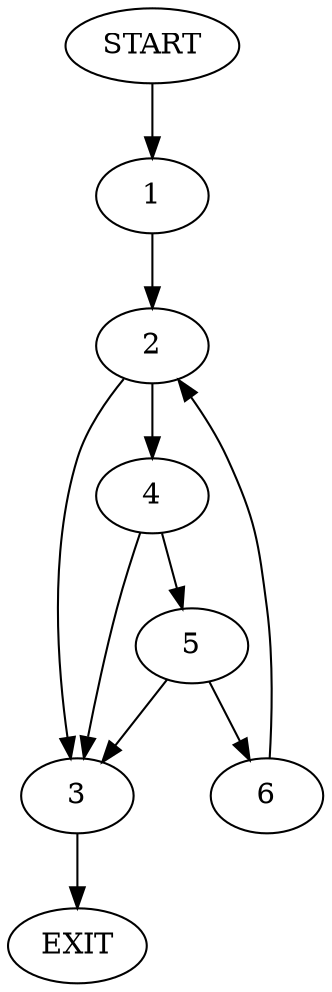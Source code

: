 digraph {
0 [label="START"]
7 [label="EXIT"]
0 -> 1
1 -> 2
2 -> 3
2 -> 4
4 -> 5
4 -> 3
3 -> 7
5 -> 3
5 -> 6
6 -> 2
}
